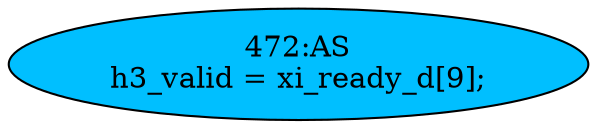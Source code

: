 strict digraph "" {
	node [label="\N"];
	"472:AS"	 [ast="<pyverilog.vparser.ast.Assign object at 0x7f9442a411d0>",
		def_var="['h3_valid']",
		fillcolor=deepskyblue,
		label="472:AS
h3_valid = xi_ready_d[9];",
		statements="[]",
		style=filled,
		typ=Assign,
		use_var="['xi_ready_d']"];
}
